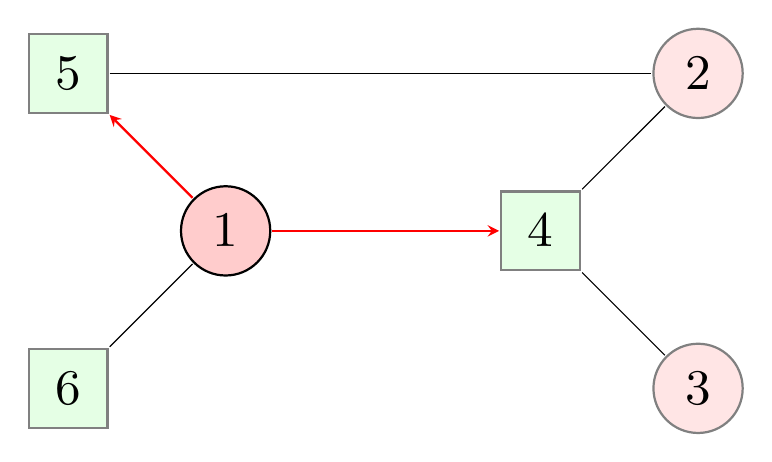 \begin{tikzpicture}
[
scale=2,transform shape,
state/.style={rectangle,draw=black!50,fill=green!10,thick,minimum size=5mm},
stateBr/.style={rectangle,draw=black,fill=green!20,thick,minimum size=5mm},
oper/.style={circle,draw=black!50,fill=red!10,thick,minimum size=5mm, font=\small},
operBr/.style={circle,draw=black,fill=red!20,thick,minimum size=5mm, font=\small},
arr/.style={-,auto,>=stealth},
arrAct/.style={->,auto,>=stealth,thick,draw=red}
]
\small

\node (s1) at (-1,0) [operBr] {1};
\node (s2) at (2,1) [oper] {2};
\node (s3) at (2,-1) [oper] {3};

\node (s4) at (1,0) [state] {4};
\node (s5) at (-2,1) [state] {5};
\node (s6) at (-2,-1) [state] {6};

\draw [arr](s5)[] to node [right]{} node{}(s2);
\draw [arrAct](s1)[] to node [right]{} node{}(s4);
\draw [arrAct](s1)[] to node [right]{} node{}(s5);
\draw [arr](s6)[] to node [right]{} node{}(s1);
\draw [arr](s2)[] to node [right]{} node{}(s4);
\draw [arr](s3)[] to node [right]{} node{}(s4);

\end{tikzpicture}

